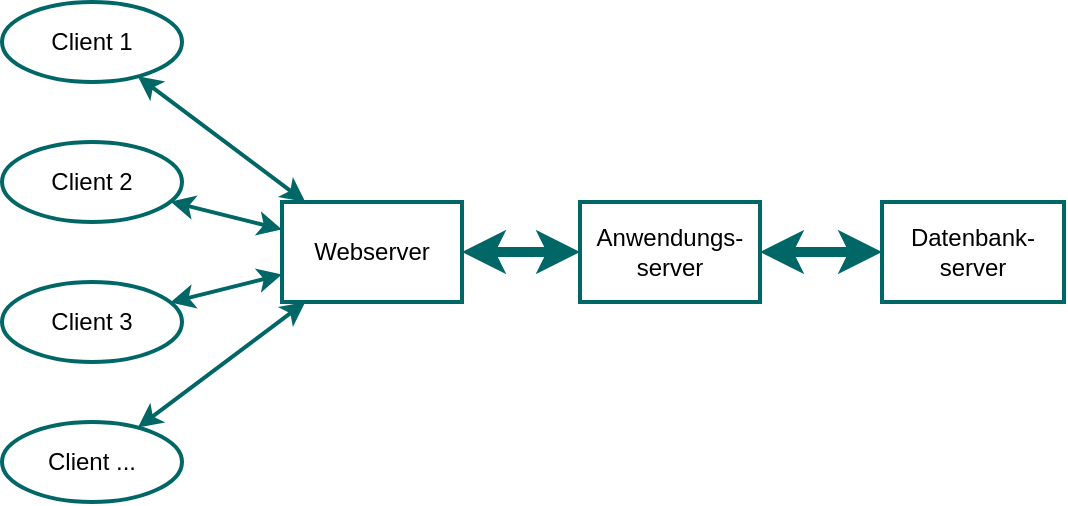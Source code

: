 <mxfile version="25.0.3">
  <diagram name="Seite-1" id="Clw2BGvq6Fnux7F3PrAT">
    <mxGraphModel dx="1430" dy="788" grid="1" gridSize="10" guides="1" tooltips="1" connect="1" arrows="1" fold="1" page="1" pageScale="1" pageWidth="827" pageHeight="1169" math="0" shadow="0">
      <root>
        <mxCell id="0" />
        <mxCell id="1" parent="0" />
        <mxCell id="ivi2gBz16cIk0R0LfdaT-7" value="Client ..." style="ellipse;whiteSpace=wrap;html=1;strokeWidth=2;strokeColor=#006666;" vertex="1" parent="1">
          <mxGeometry x="80" y="270" width="90" height="40" as="geometry" />
        </mxCell>
        <mxCell id="ivi2gBz16cIk0R0LfdaT-10" value="Client 1" style="ellipse;whiteSpace=wrap;html=1;strokeWidth=2;strokeColor=#006666;" vertex="1" parent="1">
          <mxGeometry x="80" y="60" width="90" height="40" as="geometry" />
        </mxCell>
        <mxCell id="ivi2gBz16cIk0R0LfdaT-12" value="" style="endArrow=classic;html=1;rounded=0;strokeColor=#006666;strokeWidth=2;startArrow=classic;startFill=1;" edge="1" parent="1" target="ivi2gBz16cIk0R0LfdaT-10" source="ivi2gBz16cIk0R0LfdaT-28">
          <mxGeometry width="50" height="50" relative="1" as="geometry">
            <mxPoint x="474.69" y="175.83" as="sourcePoint" />
            <mxPoint x="170" y="102" as="targetPoint" />
          </mxGeometry>
        </mxCell>
        <mxCell id="ivi2gBz16cIk0R0LfdaT-14" value="Client 2" style="ellipse;whiteSpace=wrap;html=1;strokeWidth=2;strokeColor=#006666;" vertex="1" parent="1">
          <mxGeometry x="80" y="130" width="90" height="40" as="geometry" />
        </mxCell>
        <mxCell id="ivi2gBz16cIk0R0LfdaT-15" value="" style="endArrow=classic;html=1;rounded=0;strokeColor=#006666;strokeWidth=2;startArrow=classic;startFill=1;" edge="1" parent="1" source="ivi2gBz16cIk0R0LfdaT-28" target="ivi2gBz16cIk0R0LfdaT-14">
          <mxGeometry width="50" height="50" relative="1" as="geometry">
            <mxPoint x="475.284" y="191.6" as="sourcePoint" />
            <mxPoint x="170.041" y="163.108" as="targetPoint" />
          </mxGeometry>
        </mxCell>
        <mxCell id="ivi2gBz16cIk0R0LfdaT-16" value="" style="endArrow=classic;html=1;rounded=0;strokeColor=#006666;strokeWidth=2;startArrow=classic;startFill=1;" edge="1" parent="1" source="ivi2gBz16cIk0R0LfdaT-28" target="ivi2gBz16cIk0R0LfdaT-19">
          <mxGeometry width="50" height="50" relative="1" as="geometry">
            <mxPoint x="475.066" y="217.9" as="sourcePoint" />
            <mxPoint x="169.985" y="221.492" as="targetPoint" />
          </mxGeometry>
        </mxCell>
        <mxCell id="ivi2gBz16cIk0R0LfdaT-17" value="" style="endArrow=classic;html=1;rounded=0;strokeColor=#006666;strokeWidth=2;startArrow=classic;startFill=1;" edge="1" parent="1" source="ivi2gBz16cIk0R0LfdaT-28" target="ivi2gBz16cIk0R0LfdaT-7">
          <mxGeometry width="50" height="50" relative="1" as="geometry">
            <mxPoint x="473.878" y="236.3" as="sourcePoint" />
            <mxPoint x="200" y="132" as="targetPoint" />
          </mxGeometry>
        </mxCell>
        <mxCell id="ivi2gBz16cIk0R0LfdaT-19" value="Client 3" style="ellipse;whiteSpace=wrap;html=1;strokeWidth=2;strokeColor=#006666;" vertex="1" parent="1">
          <mxGeometry x="80" y="200" width="90" height="40" as="geometry" />
        </mxCell>
        <mxCell id="ivi2gBz16cIk0R0LfdaT-28" value="Webserver" style="rounded=0;whiteSpace=wrap;html=1;strokeWidth=2;strokeColor=#006666;" vertex="1" parent="1">
          <mxGeometry x="220" y="160" width="90" height="50" as="geometry" />
        </mxCell>
        <mxCell id="ivi2gBz16cIk0R0LfdaT-30" value="Datenbank-&lt;br&gt;server" style="rounded=0;whiteSpace=wrap;html=1;strokeWidth=2;strokeColor=#006666;" vertex="1" parent="1">
          <mxGeometry x="520" y="160" width="91" height="50" as="geometry" />
        </mxCell>
        <mxCell id="ivi2gBz16cIk0R0LfdaT-31" value="" style="endArrow=classic;html=1;rounded=0;strokeColor=#006666;strokeWidth=2;exitX=-0.003;exitY=0.426;exitDx=0;exitDy=0;exitPerimeter=0;" edge="1" parent="1" target="ivi2gBz16cIk0R0LfdaT-29">
          <mxGeometry width="50" height="50" relative="1" as="geometry">
            <mxPoint x="455.284" y="191.6" as="sourcePoint" />
            <mxPoint x="150.041" y="163.108" as="targetPoint" />
          </mxGeometry>
        </mxCell>
        <mxCell id="ivi2gBz16cIk0R0LfdaT-29" value="Anwendungs-&lt;br&gt;server" style="rounded=0;whiteSpace=wrap;html=1;strokeWidth=2;strokeColor=#006666;" vertex="1" parent="1">
          <mxGeometry x="369" y="160" width="90" height="50" as="geometry" />
        </mxCell>
        <mxCell id="ivi2gBz16cIk0R0LfdaT-32" value="" style="endArrow=classic;html=1;rounded=0;strokeColor=#006666;strokeWidth=5;startArrow=classic;startFill=1;" edge="1" parent="1" source="ivi2gBz16cIk0R0LfdaT-29" target="ivi2gBz16cIk0R0LfdaT-28">
          <mxGeometry width="50" height="50" relative="1" as="geometry">
            <mxPoint x="430" y="270" as="sourcePoint" />
            <mxPoint x="356" y="255" as="targetPoint" />
          </mxGeometry>
        </mxCell>
        <mxCell id="ivi2gBz16cIk0R0LfdaT-33" value="" style="endArrow=classic;html=1;rounded=0;strokeColor=#006666;strokeWidth=5;startArrow=classic;startFill=1;" edge="1" parent="1" source="ivi2gBz16cIk0R0LfdaT-30" target="ivi2gBz16cIk0R0LfdaT-29">
          <mxGeometry width="50" height="50" relative="1" as="geometry">
            <mxPoint x="240" y="194" as="sourcePoint" />
            <mxPoint x="166" y="179" as="targetPoint" />
          </mxGeometry>
        </mxCell>
      </root>
    </mxGraphModel>
  </diagram>
</mxfile>
